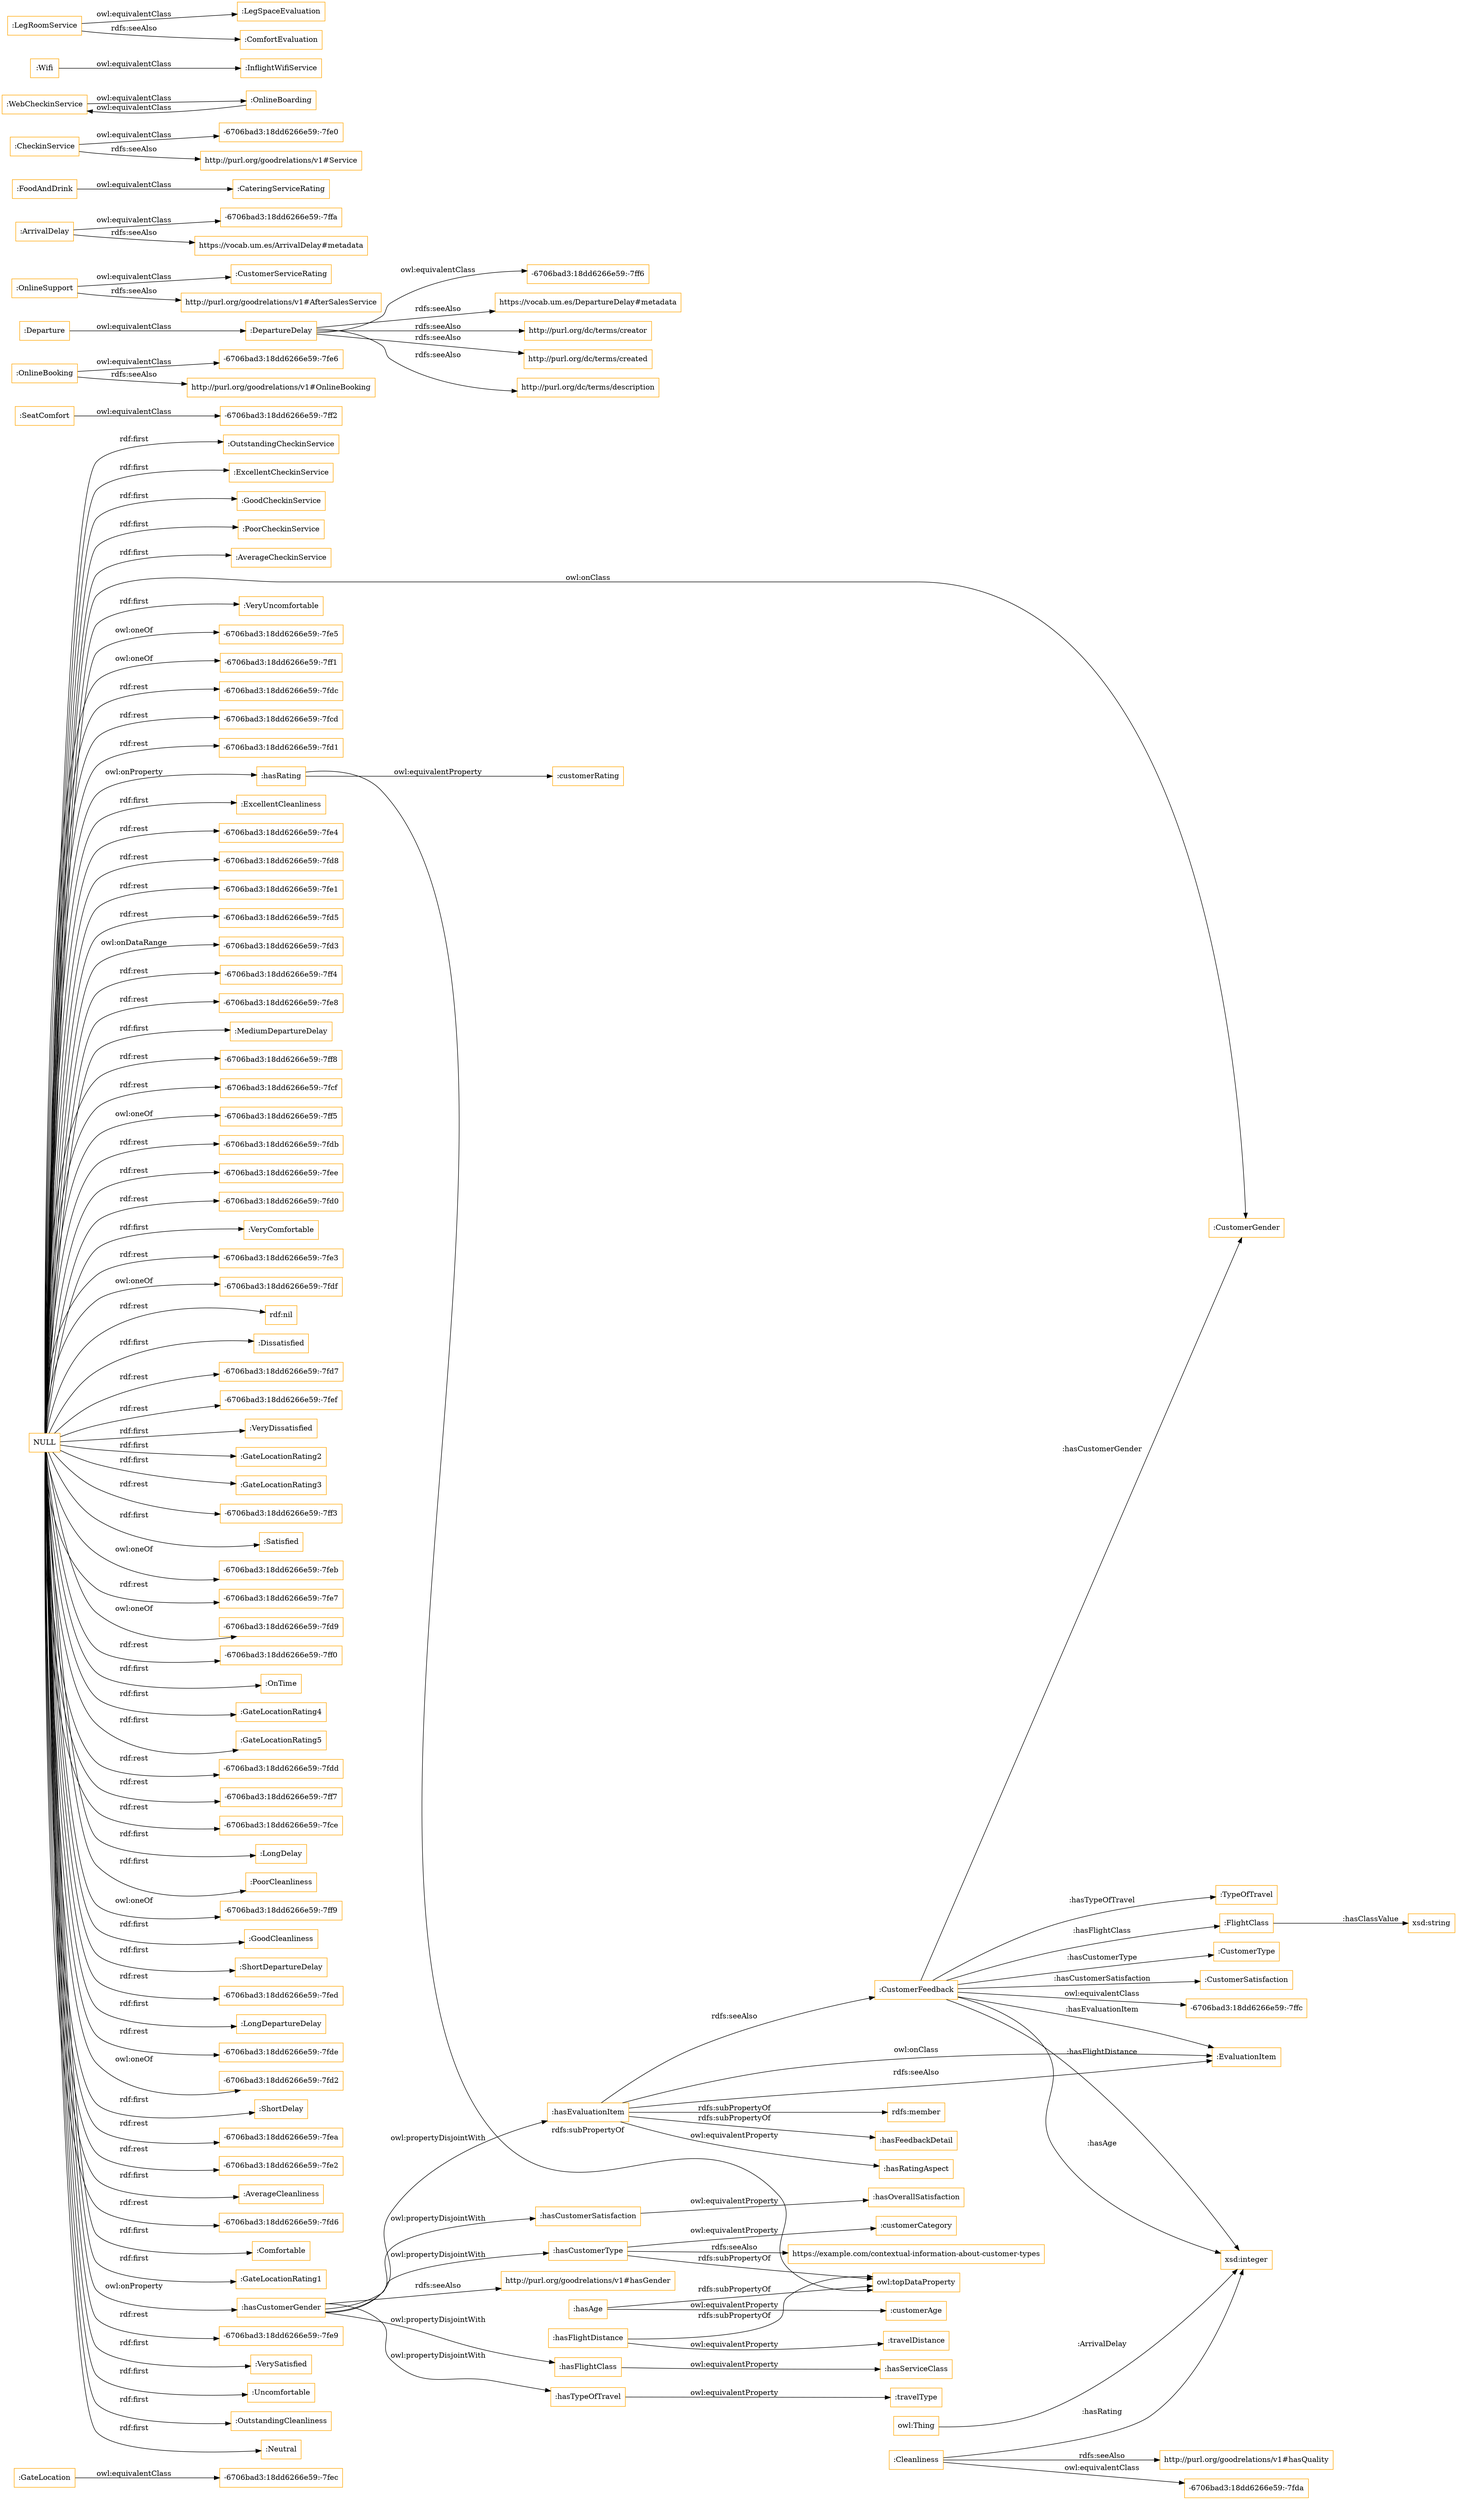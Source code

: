 digraph ar2dtool_diagram { 
rankdir=LR;
size="1501"
node [shape = rectangle, color="orange"]; "-6706bad3:18dd6266e59:-7fec" ":OutstandingCheckinService" ":SeatComfort" "-6706bad3:18dd6266e59:-7fe6" ":DepartureDelay" ":ExcellentCheckinService" ":Departure" ":CustomerFeedback" ":OnlineSupport" "-6706bad3:18dd6266e59:-7ffc" ":ArrivalDelay" "-6706bad3:18dd6266e59:-7fda" ":EvaluationItem" ":GoodCheckinService" ":FoodAndDrink" ":OnlineBooking" ":PoorCheckinService" ":TypeOfTravel" ":AverageCheckinService" "-6706bad3:18dd6266e59:-7fe0" ":WebCheckinService" ":OnlineBoarding" "-6706bad3:18dd6266e59:-7ff2" ":GateLocation" ":FlightClass" ":Cleanliness" ":Wifi" ":CustomerGender" ":CustomerType" ":CustomerSatisfaction" "-6706bad3:18dd6266e59:-7ffa" "-6706bad3:18dd6266e59:-7ff6" ":LegRoomService" ":CheckinService" ; /*classes style*/
	":hasCustomerType" -> "owl:topDataProperty" [ label = "rdfs:subPropertyOf" ];
	":hasCustomerType" -> ":customerCategory" [ label = "owl:equivalentProperty" ];
	":hasCustomerType" -> "https://example.com/contextual-information-about-customer-types" [ label = "rdfs:seeAlso" ];
	"NULL" -> ":VeryUncomfortable" [ label = "rdf:first" ];
	"NULL" -> "-6706bad3:18dd6266e59:-7fe5" [ label = "owl:oneOf" ];
	"NULL" -> "-6706bad3:18dd6266e59:-7ff1" [ label = "owl:oneOf" ];
	"NULL" -> "-6706bad3:18dd6266e59:-7fdc" [ label = "rdf:rest" ];
	"NULL" -> "-6706bad3:18dd6266e59:-7fcd" [ label = "rdf:rest" ];
	"NULL" -> "-6706bad3:18dd6266e59:-7fd1" [ label = "rdf:rest" ];
	"NULL" -> ":hasRating" [ label = "owl:onProperty" ];
	"NULL" -> ":ExcellentCleanliness" [ label = "rdf:first" ];
	"NULL" -> "-6706bad3:18dd6266e59:-7fe4" [ label = "rdf:rest" ];
	"NULL" -> "-6706bad3:18dd6266e59:-7fd8" [ label = "rdf:rest" ];
	"NULL" -> "-6706bad3:18dd6266e59:-7fe1" [ label = "rdf:rest" ];
	"NULL" -> ":CustomerGender" [ label = "owl:onClass" ];
	"NULL" -> "-6706bad3:18dd6266e59:-7fd5" [ label = "rdf:rest" ];
	"NULL" -> "-6706bad3:18dd6266e59:-7fd3" [ label = "owl:onDataRange" ];
	"NULL" -> "-6706bad3:18dd6266e59:-7ff4" [ label = "rdf:rest" ];
	"NULL" -> "-6706bad3:18dd6266e59:-7fe8" [ label = "rdf:rest" ];
	"NULL" -> ":AverageCheckinService" [ label = "rdf:first" ];
	"NULL" -> ":MediumDepartureDelay" [ label = "rdf:first" ];
	"NULL" -> ":GoodCheckinService" [ label = "rdf:first" ];
	"NULL" -> "-6706bad3:18dd6266e59:-7ff8" [ label = "rdf:rest" ];
	"NULL" -> "-6706bad3:18dd6266e59:-7fcf" [ label = "rdf:rest" ];
	"NULL" -> "-6706bad3:18dd6266e59:-7ff5" [ label = "owl:oneOf" ];
	"NULL" -> "-6706bad3:18dd6266e59:-7fdb" [ label = "rdf:rest" ];
	"NULL" -> "-6706bad3:18dd6266e59:-7fee" [ label = "rdf:rest" ];
	"NULL" -> ":ExcellentCheckinService" [ label = "rdf:first" ];
	"NULL" -> "-6706bad3:18dd6266e59:-7fd0" [ label = "rdf:rest" ];
	"NULL" -> ":VeryComfortable" [ label = "rdf:first" ];
	"NULL" -> ":PoorCheckinService" [ label = "rdf:first" ];
	"NULL" -> "-6706bad3:18dd6266e59:-7fe3" [ label = "rdf:rest" ];
	"NULL" -> "-6706bad3:18dd6266e59:-7fdf" [ label = "owl:oneOf" ];
	"NULL" -> "rdf:nil" [ label = "rdf:rest" ];
	"NULL" -> ":Dissatisfied" [ label = "rdf:first" ];
	"NULL" -> "-6706bad3:18dd6266e59:-7fd7" [ label = "rdf:rest" ];
	"NULL" -> "-6706bad3:18dd6266e59:-7fef" [ label = "rdf:rest" ];
	"NULL" -> ":VeryDissatisfied" [ label = "rdf:first" ];
	"NULL" -> ":GateLocationRating2" [ label = "rdf:first" ];
	"NULL" -> ":GateLocationRating3" [ label = "rdf:first" ];
	"NULL" -> "-6706bad3:18dd6266e59:-7ff3" [ label = "rdf:rest" ];
	"NULL" -> ":Satisfied" [ label = "rdf:first" ];
	"NULL" -> "-6706bad3:18dd6266e59:-7feb" [ label = "owl:oneOf" ];
	"NULL" -> "-6706bad3:18dd6266e59:-7fe7" [ label = "rdf:rest" ];
	"NULL" -> "-6706bad3:18dd6266e59:-7fd9" [ label = "owl:oneOf" ];
	"NULL" -> "-6706bad3:18dd6266e59:-7ff0" [ label = "rdf:rest" ];
	"NULL" -> ":OutstandingCheckinService" [ label = "rdf:first" ];
	"NULL" -> ":OnTime" [ label = "rdf:first" ];
	"NULL" -> ":GateLocationRating4" [ label = "rdf:first" ];
	"NULL" -> ":GateLocationRating5" [ label = "rdf:first" ];
	"NULL" -> "-6706bad3:18dd6266e59:-7fdd" [ label = "rdf:rest" ];
	"NULL" -> "-6706bad3:18dd6266e59:-7ff7" [ label = "rdf:rest" ];
	"NULL" -> "-6706bad3:18dd6266e59:-7fce" [ label = "rdf:rest" ];
	"NULL" -> ":LongDelay" [ label = "rdf:first" ];
	"NULL" -> ":PoorCleanliness" [ label = "rdf:first" ];
	"NULL" -> "-6706bad3:18dd6266e59:-7ff9" [ label = "owl:oneOf" ];
	"NULL" -> ":GoodCleanliness" [ label = "rdf:first" ];
	"NULL" -> ":ShortDepartureDelay" [ label = "rdf:first" ];
	"NULL" -> "-6706bad3:18dd6266e59:-7fed" [ label = "rdf:rest" ];
	"NULL" -> ":LongDepartureDelay" [ label = "rdf:first" ];
	"NULL" -> "-6706bad3:18dd6266e59:-7fde" [ label = "rdf:rest" ];
	"NULL" -> "-6706bad3:18dd6266e59:-7fd2" [ label = "owl:oneOf" ];
	"NULL" -> ":ShortDelay" [ label = "rdf:first" ];
	"NULL" -> "-6706bad3:18dd6266e59:-7fea" [ label = "rdf:rest" ];
	"NULL" -> "-6706bad3:18dd6266e59:-7fe2" [ label = "rdf:rest" ];
	"NULL" -> ":AverageCleanliness" [ label = "rdf:first" ];
	"NULL" -> "-6706bad3:18dd6266e59:-7fd6" [ label = "rdf:rest" ];
	"NULL" -> ":Comfortable" [ label = "rdf:first" ];
	"NULL" -> ":GateLocationRating1" [ label = "rdf:first" ];
	"NULL" -> ":hasCustomerGender" [ label = "owl:onProperty" ];
	"NULL" -> "-6706bad3:18dd6266e59:-7fe9" [ label = "rdf:rest" ];
	"NULL" -> ":VerySatisfied" [ label = "rdf:first" ];
	"NULL" -> ":Uncomfortable" [ label = "rdf:first" ];
	"NULL" -> ":OutstandingCleanliness" [ label = "rdf:first" ];
	"NULL" -> ":Neutral" [ label = "rdf:first" ];
	":ArrivalDelay" -> "https://vocab.um.es/ArrivalDelay#metadata" [ label = "rdfs:seeAlso" ];
	":ArrivalDelay" -> "-6706bad3:18dd6266e59:-7ffa" [ label = "owl:equivalentClass" ];
	":OnlineBoarding" -> ":WebCheckinService" [ label = "owl:equivalentClass" ];
	":Cleanliness" -> "http://purl.org/goodrelations/v1#hasQuality" [ label = "rdfs:seeAlso" ];
	":Cleanliness" -> "-6706bad3:18dd6266e59:-7fda" [ label = "owl:equivalentClass" ];
	":SeatComfort" -> "-6706bad3:18dd6266e59:-7ff2" [ label = "owl:equivalentClass" ];
	":Departure" -> ":DepartureDelay" [ label = "owl:equivalentClass" ];
	":hasFlightClass" -> ":hasServiceClass" [ label = "owl:equivalentProperty" ];
	":OnlineBooking" -> "http://purl.org/goodrelations/v1#OnlineBooking" [ label = "rdfs:seeAlso" ];
	":OnlineBooking" -> "-6706bad3:18dd6266e59:-7fe6" [ label = "owl:equivalentClass" ];
	":OnlineSupport" -> ":CustomerServiceRating" [ label = "owl:equivalentClass" ];
	":OnlineSupport" -> "http://purl.org/goodrelations/v1#AfterSalesService" [ label = "rdfs:seeAlso" ];
	":hasAge" -> ":customerAge" [ label = "owl:equivalentProperty" ];
	":hasAge" -> "owl:topDataProperty" [ label = "rdfs:subPropertyOf" ];
	":hasTypeOfTravel" -> ":travelType" [ label = "owl:equivalentProperty" ];
	":GateLocation" -> "-6706bad3:18dd6266e59:-7fec" [ label = "owl:equivalentClass" ];
	":hasEvaluationItem" -> "rdfs:member" [ label = "rdfs:subPropertyOf" ];
	":hasEvaluationItem" -> ":CustomerFeedback" [ label = "rdfs:seeAlso" ];
	":hasEvaluationItem" -> ":EvaluationItem" [ label = "rdfs:seeAlso" ];
	":hasEvaluationItem" -> ":EvaluationItem" [ label = "owl:onClass" ];
	":hasEvaluationItem" -> ":hasFeedbackDetail" [ label = "rdfs:subPropertyOf" ];
	":hasEvaluationItem" -> ":hasRatingAspect" [ label = "owl:equivalentProperty" ];
	":CustomerFeedback" -> "-6706bad3:18dd6266e59:-7ffc" [ label = "owl:equivalentClass" ];
	":Wifi" -> ":InflightWifiService" [ label = "owl:equivalentClass" ];
	":WebCheckinService" -> ":OnlineBoarding" [ label = "owl:equivalentClass" ];
	":LegRoomService" -> ":LegSpaceEvaluation" [ label = "owl:equivalentClass" ];
	":LegRoomService" -> ":ComfortEvaluation" [ label = "rdfs:seeAlso" ];
	":CheckinService" -> "-6706bad3:18dd6266e59:-7fe0" [ label = "owl:equivalentClass" ];
	":CheckinService" -> "http://purl.org/goodrelations/v1#Service" [ label = "rdfs:seeAlso" ];
	":hasRating" -> "owl:topDataProperty" [ label = "rdfs:subPropertyOf" ];
	":hasRating" -> ":customerRating" [ label = "owl:equivalentProperty" ];
	":FoodAndDrink" -> ":CateringServiceRating" [ label = "owl:equivalentClass" ];
	":DepartureDelay" -> "https://vocab.um.es/DepartureDelay#metadata" [ label = "rdfs:seeAlso" ];
	":DepartureDelay" -> "http://purl.org/dc/terms/creator" [ label = "rdfs:seeAlso" ];
	":DepartureDelay" -> "http://purl.org/dc/terms/created" [ label = "rdfs:seeAlso" ];
	":DepartureDelay" -> "-6706bad3:18dd6266e59:-7ff6" [ label = "owl:equivalentClass" ];
	":DepartureDelay" -> "http://purl.org/dc/terms/description" [ label = "rdfs:seeAlso" ];
	":hasCustomerGender" -> ":hasTypeOfTravel" [ label = "owl:propertyDisjointWith" ];
	":hasCustomerGender" -> ":hasFlightClass" [ label = "owl:propertyDisjointWith" ];
	":hasCustomerGender" -> ":hasCustomerSatisfaction" [ label = "owl:propertyDisjointWith" ];
	":hasCustomerGender" -> ":hasCustomerType" [ label = "owl:propertyDisjointWith" ];
	":hasCustomerGender" -> ":hasEvaluationItem" [ label = "owl:propertyDisjointWith" ];
	":hasCustomerGender" -> "http://purl.org/goodrelations/v1#hasGender" [ label = "rdfs:seeAlso" ];
	":hasCustomerSatisfaction" -> ":hasOverallSatisfaction" [ label = "owl:equivalentProperty" ];
	":hasFlightDistance" -> ":travelDistance" [ label = "owl:equivalentProperty" ];
	":hasFlightDistance" -> "owl:topDataProperty" [ label = "rdfs:subPropertyOf" ];
	":CustomerFeedback" -> ":CustomerGender" [ label = ":hasCustomerGender" ];
	":FlightClass" -> "xsd:string" [ label = ":hasClassValue" ];
	":CustomerFeedback" -> "xsd:integer" [ label = ":hasFlightDistance" ];
	":CustomerFeedback" -> ":CustomerSatisfaction" [ label = ":hasCustomerSatisfaction" ];
	":CustomerFeedback" -> ":FlightClass" [ label = ":hasFlightClass" ];
	":CustomerFeedback" -> ":CustomerType" [ label = ":hasCustomerType" ];
	":CustomerFeedback" -> ":EvaluationItem" [ label = ":hasEvaluationItem" ];
	"owl:Thing" -> "xsd:integer" [ label = ":ArrivalDelay" ];
	":Cleanliness" -> "xsd:integer" [ label = ":hasRating" ];
	":CustomerFeedback" -> ":TypeOfTravel" [ label = ":hasTypeOfTravel" ];
	":CustomerFeedback" -> "xsd:integer" [ label = ":hasAge" ];

}
